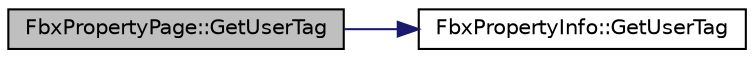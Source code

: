 digraph "FbxPropertyPage::GetUserTag"
{
  edge [fontname="Helvetica",fontsize="10",labelfontname="Helvetica",labelfontsize="10"];
  node [fontname="Helvetica",fontsize="10",shape=record];
  rankdir="LR";
  Node221 [label="FbxPropertyPage::GetUserTag",height=0.2,width=0.4,color="black", fillcolor="grey75", style="filled", fontcolor="black"];
  Node221 -> Node222 [color="midnightblue",fontsize="10",style="solid",fontname="Helvetica"];
  Node222 [label="FbxPropertyInfo::GetUserTag",height=0.2,width=0.4,color="black", fillcolor="white", style="filled",URL="$class_fbx_property_info.html#af756a4aefd06a0f57781a7c99cd8d133"];
}
